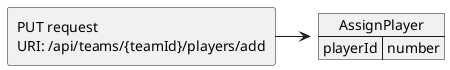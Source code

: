 @startuml Assign player request
allowmixing

agent "PUT request \nURI: /api/teams/{teamId}/players/add"
  json "AssignPlayer" as J {
    "playerId": "number"
  }

"PUT request \nURI: /api/teams/{teamId}/players/add" -> J 
@enduml